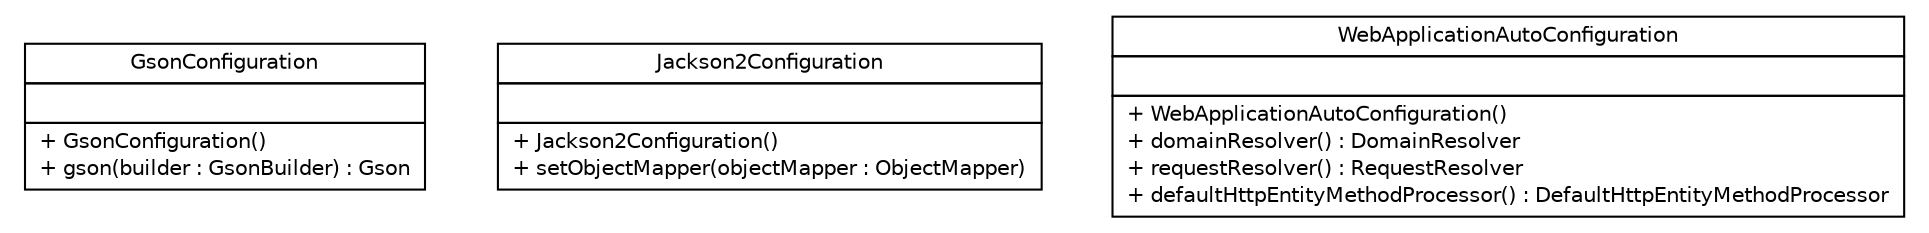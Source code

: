 #!/usr/local/bin/dot
#
# Class diagram 
# Generated by UMLGraph version R5_6-24-gf6e263 (http://www.umlgraph.org/)
#

digraph G {
	edge [fontname="Helvetica",fontsize=10,labelfontname="Helvetica",labelfontsize=10];
	node [fontname="Helvetica",fontsize=10,shape=plaintext];
	nodesep=0.25;
	ranksep=0.5;
	// cn.home1.oss.lib.webmvc.starter.GsonConfiguration
	c0 [label=<<table title="cn.home1.oss.lib.webmvc.starter.GsonConfiguration" border="0" cellborder="1" cellspacing="0" cellpadding="2" port="p" href="./GsonConfiguration.html">
		<tr><td><table border="0" cellspacing="0" cellpadding="1">
<tr><td align="center" balign="center"> GsonConfiguration </td></tr>
		</table></td></tr>
		<tr><td><table border="0" cellspacing="0" cellpadding="1">
<tr><td align="left" balign="left">  </td></tr>
		</table></td></tr>
		<tr><td><table border="0" cellspacing="0" cellpadding="1">
<tr><td align="left" balign="left"> + GsonConfiguration() </td></tr>
<tr><td align="left" balign="left"> + gson(builder : GsonBuilder) : Gson </td></tr>
		</table></td></tr>
		</table>>, URL="./GsonConfiguration.html", fontname="Helvetica", fontcolor="black", fontsize=10.0];
	// cn.home1.oss.lib.webmvc.starter.Jackson2Configuration
	c1 [label=<<table title="cn.home1.oss.lib.webmvc.starter.Jackson2Configuration" border="0" cellborder="1" cellspacing="0" cellpadding="2" port="p" href="./Jackson2Configuration.html">
		<tr><td><table border="0" cellspacing="0" cellpadding="1">
<tr><td align="center" balign="center"> Jackson2Configuration </td></tr>
		</table></td></tr>
		<tr><td><table border="0" cellspacing="0" cellpadding="1">
<tr><td align="left" balign="left">  </td></tr>
		</table></td></tr>
		<tr><td><table border="0" cellspacing="0" cellpadding="1">
<tr><td align="left" balign="left"> + Jackson2Configuration() </td></tr>
<tr><td align="left" balign="left"> + setObjectMapper(objectMapper : ObjectMapper) </td></tr>
		</table></td></tr>
		</table>>, URL="./Jackson2Configuration.html", fontname="Helvetica", fontcolor="black", fontsize=10.0];
	// cn.home1.oss.lib.webmvc.starter.WebApplicationAutoConfiguration
	c2 [label=<<table title="cn.home1.oss.lib.webmvc.starter.WebApplicationAutoConfiguration" border="0" cellborder="1" cellspacing="0" cellpadding="2" port="p" href="./WebApplicationAutoConfiguration.html">
		<tr><td><table border="0" cellspacing="0" cellpadding="1">
<tr><td align="center" balign="center"> WebApplicationAutoConfiguration </td></tr>
		</table></td></tr>
		<tr><td><table border="0" cellspacing="0" cellpadding="1">
<tr><td align="left" balign="left">  </td></tr>
		</table></td></tr>
		<tr><td><table border="0" cellspacing="0" cellpadding="1">
<tr><td align="left" balign="left"> + WebApplicationAutoConfiguration() </td></tr>
<tr><td align="left" balign="left"> + domainResolver() : DomainResolver </td></tr>
<tr><td align="left" balign="left"> + requestResolver() : RequestResolver </td></tr>
<tr><td align="left" balign="left"> + defaultHttpEntityMethodProcessor() : DefaultHttpEntityMethodProcessor </td></tr>
		</table></td></tr>
		</table>>, URL="./WebApplicationAutoConfiguration.html", fontname="Helvetica", fontcolor="black", fontsize=10.0];
}

